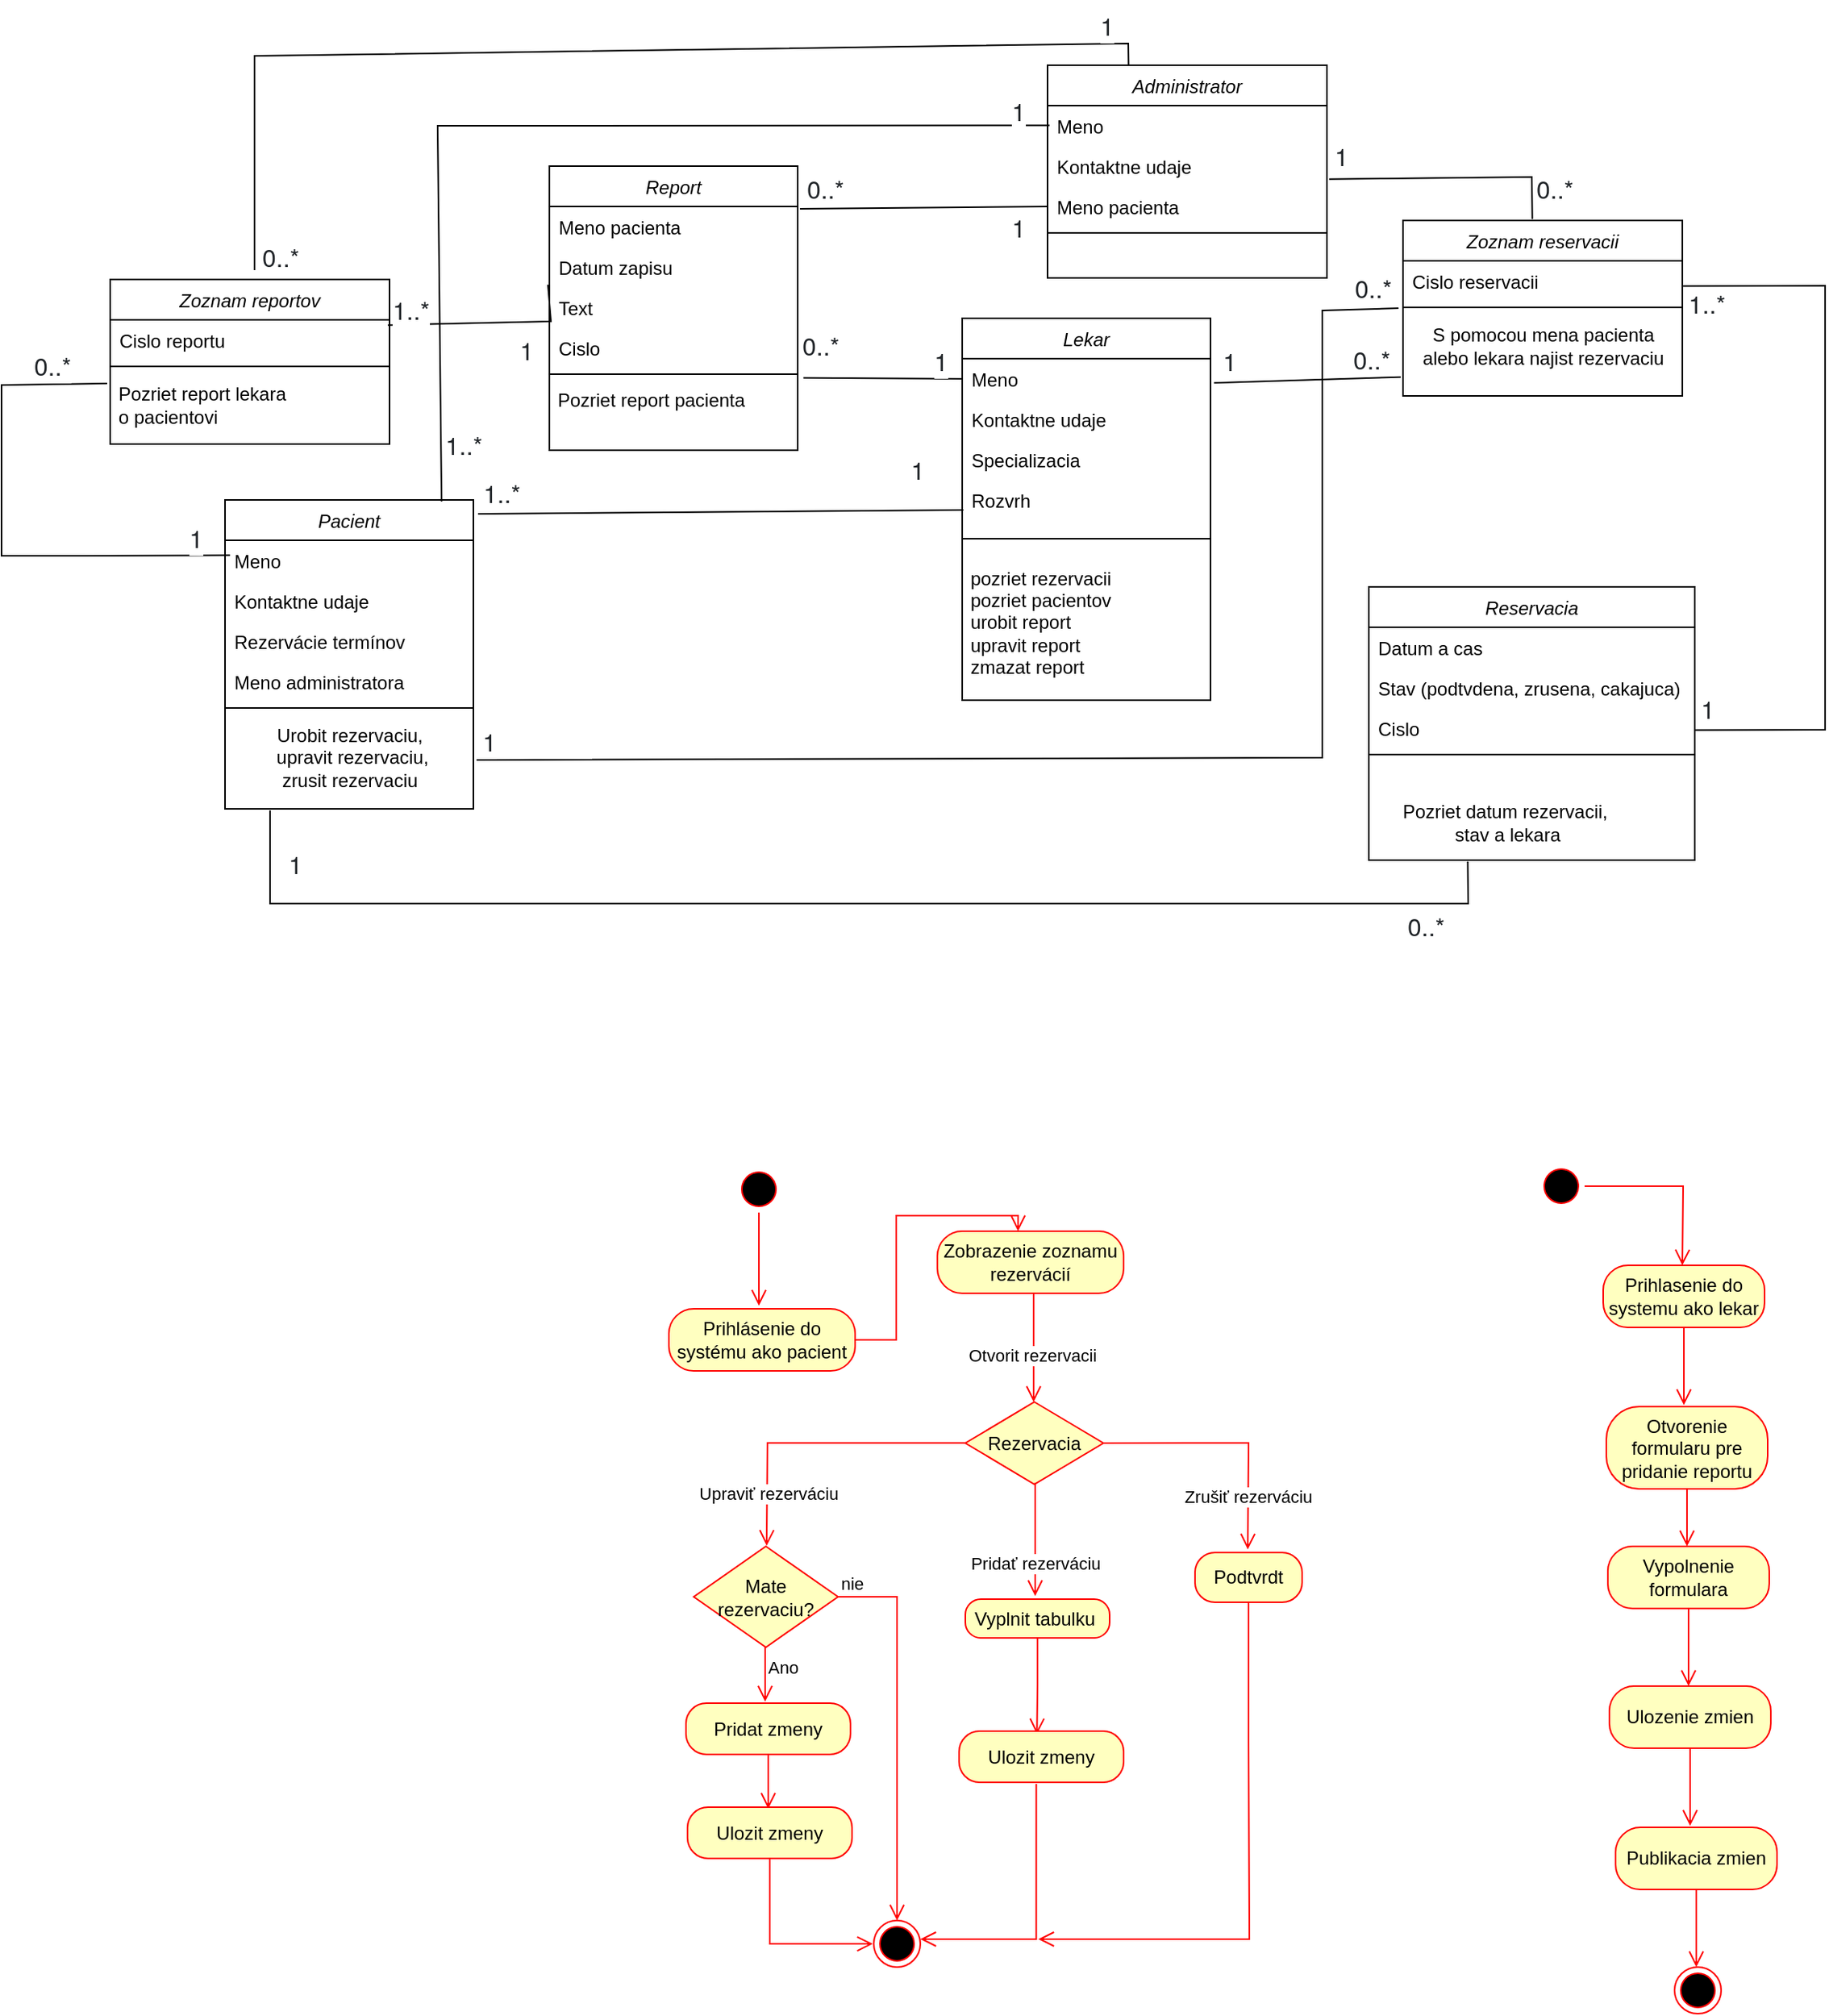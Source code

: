 <mxfile version="26.1.0">
  <diagram id="C5RBs43oDa-KdzZeNtuy" name="Page-1">
    <mxGraphModel dx="1965" dy="1435" grid="0" gridSize="10" guides="0" tooltips="1" connect="0" arrows="0" fold="1" page="0" pageScale="1" pageWidth="827" pageHeight="1169" math="0" shadow="0">
      <root>
        <mxCell id="WIyWlLk6GJQsqaUBKTNV-0" />
        <mxCell id="WIyWlLk6GJQsqaUBKTNV-1" parent="WIyWlLk6GJQsqaUBKTNV-0" />
        <mxCell id="SIPUVN5U4NCSUaF6MyJB-0" value="Pacient" style="swimlane;fontStyle=2;align=center;verticalAlign=top;childLayout=stackLayout;horizontal=1;startSize=26;horizontalStack=0;resizeParent=1;resizeLast=0;collapsible=1;marginBottom=0;rounded=0;shadow=0;strokeWidth=1;" parent="WIyWlLk6GJQsqaUBKTNV-1" vertex="1">
          <mxGeometry x="90" y="-200" width="160" height="199" as="geometry">
            <mxRectangle x="230" y="140" width="160" height="26" as="alternateBounds" />
          </mxGeometry>
        </mxCell>
        <mxCell id="SIPUVN5U4NCSUaF6MyJB-1" value="Meno" style="text;align=left;verticalAlign=top;spacingLeft=4;spacingRight=4;overflow=hidden;rotatable=0;points=[[0,0.5],[1,0.5]];portConstraint=eastwest;" parent="SIPUVN5U4NCSUaF6MyJB-0" vertex="1">
          <mxGeometry y="26" width="160" height="26" as="geometry" />
        </mxCell>
        <mxCell id="SIPUVN5U4NCSUaF6MyJB-2" value="Kontaktne udaje" style="text;align=left;verticalAlign=top;spacingLeft=4;spacingRight=4;overflow=hidden;rotatable=0;points=[[0,0.5],[1,0.5]];portConstraint=eastwest;rounded=0;shadow=0;html=0;" parent="SIPUVN5U4NCSUaF6MyJB-0" vertex="1">
          <mxGeometry y="52" width="160" height="26" as="geometry" />
        </mxCell>
        <mxCell id="SIPUVN5U4NCSUaF6MyJB-3" value="Rezervácie termínov" style="text;align=left;verticalAlign=top;spacingLeft=4;spacingRight=4;overflow=hidden;rotatable=0;points=[[0,0.5],[1,0.5]];portConstraint=eastwest;rounded=0;shadow=0;html=0;" parent="SIPUVN5U4NCSUaF6MyJB-0" vertex="1">
          <mxGeometry y="78" width="160" height="26" as="geometry" />
        </mxCell>
        <mxCell id="ebdDwNSdELi41IyHyQPE-24" value="Meno administratora" style="text;align=left;verticalAlign=top;spacingLeft=4;spacingRight=4;overflow=hidden;rotatable=0;points=[[0,0.5],[1,0.5]];portConstraint=eastwest;rounded=0;shadow=0;html=0;" vertex="1" parent="SIPUVN5U4NCSUaF6MyJB-0">
          <mxGeometry y="104" width="160" height="26" as="geometry" />
        </mxCell>
        <mxCell id="ebdDwNSdELi41IyHyQPE-96" value="" style="line;strokeWidth=1;fillColor=none;align=left;verticalAlign=middle;spacingTop=-1;spacingLeft=3;spacingRight=3;rotatable=0;labelPosition=right;points=[];portConstraint=eastwest;strokeColor=inherit;" vertex="1" parent="SIPUVN5U4NCSUaF6MyJB-0">
          <mxGeometry y="130" width="160" height="8" as="geometry" />
        </mxCell>
        <mxCell id="ebdDwNSdELi41IyHyQPE-103" value="Urobit rezervaciu,&lt;br&gt;&amp;nbsp;upravit rezervaciu, &lt;br&gt;zrusit rezervaciu" style="text;html=1;align=center;verticalAlign=middle;resizable=0;points=[];autosize=1;strokeColor=none;fillColor=none;" vertex="1" parent="SIPUVN5U4NCSUaF6MyJB-0">
          <mxGeometry y="138" width="160" height="55" as="geometry" />
        </mxCell>
        <mxCell id="SIPUVN5U4NCSUaF6MyJB-7" value="Lekar" style="swimlane;fontStyle=2;align=center;verticalAlign=top;childLayout=stackLayout;horizontal=1;startSize=26;horizontalStack=0;resizeParent=1;resizeLast=0;collapsible=1;marginBottom=0;rounded=0;shadow=0;strokeWidth=1;" parent="WIyWlLk6GJQsqaUBKTNV-1" vertex="1">
          <mxGeometry x="565" y="-317" width="160" height="246" as="geometry">
            <mxRectangle x="580" y="-100" width="160" height="26" as="alternateBounds" />
          </mxGeometry>
        </mxCell>
        <mxCell id="SIPUVN5U4NCSUaF6MyJB-8" value="Meno" style="text;align=left;verticalAlign=top;spacingLeft=4;spacingRight=4;overflow=hidden;rotatable=0;points=[[0,0.5],[1,0.5]];portConstraint=eastwest;" parent="SIPUVN5U4NCSUaF6MyJB-7" vertex="1">
          <mxGeometry y="26" width="160" height="26" as="geometry" />
        </mxCell>
        <mxCell id="SIPUVN5U4NCSUaF6MyJB-9" value="Kontaktne udaje" style="text;align=left;verticalAlign=top;spacingLeft=4;spacingRight=4;overflow=hidden;rotatable=0;points=[[0,0.5],[1,0.5]];portConstraint=eastwest;rounded=0;shadow=0;html=0;" parent="SIPUVN5U4NCSUaF6MyJB-7" vertex="1">
          <mxGeometry y="52" width="160" height="26" as="geometry" />
        </mxCell>
        <mxCell id="SIPUVN5U4NCSUaF6MyJB-10" value="Specializacia" style="text;align=left;verticalAlign=top;spacingLeft=4;spacingRight=4;overflow=hidden;rotatable=0;points=[[0,0.5],[1,0.5]];portConstraint=eastwest;rounded=0;shadow=0;html=0;" parent="SIPUVN5U4NCSUaF6MyJB-7" vertex="1">
          <mxGeometry y="78" width="160" height="26" as="geometry" />
        </mxCell>
        <mxCell id="SIPUVN5U4NCSUaF6MyJB-11" value="Rozvrh&#xa;" style="text;align=left;verticalAlign=top;spacingLeft=4;spacingRight=4;overflow=hidden;rotatable=0;points=[[0,0.5],[1,0.5]];portConstraint=eastwest;rounded=0;shadow=0;html=0;" parent="SIPUVN5U4NCSUaF6MyJB-7" vertex="1">
          <mxGeometry y="104" width="160" height="26" as="geometry" />
        </mxCell>
        <mxCell id="ebdDwNSdELi41IyHyQPE-99" value="" style="line;strokeWidth=1;fillColor=none;align=left;verticalAlign=middle;spacingTop=-1;spacingLeft=3;spacingRight=3;rotatable=0;labelPosition=right;points=[];portConstraint=eastwest;strokeColor=inherit;" vertex="1" parent="SIPUVN5U4NCSUaF6MyJB-7">
          <mxGeometry y="130" width="160" height="24" as="geometry" />
        </mxCell>
        <mxCell id="ebdDwNSdELi41IyHyQPE-104" value="&amp;nbsp;pozriet rezervacii&amp;nbsp;&lt;div&gt;&amp;nbsp;pozriet pacientov&lt;br&gt;&amp;nbsp;urobit report&lt;br&gt;&amp;nbsp;upravit report&lt;br&gt;&amp;nbsp;zmazat report&lt;/div&gt;" style="text;html=1;align=left;verticalAlign=middle;resizable=0;points=[];autosize=1;strokeColor=none;fillColor=none;" vertex="1" parent="SIPUVN5U4NCSUaF6MyJB-7">
          <mxGeometry y="154" width="160" height="84" as="geometry" />
        </mxCell>
        <mxCell id="SIPUVN5U4NCSUaF6MyJB-14" value="Administrator" style="swimlane;fontStyle=2;align=center;verticalAlign=top;childLayout=stackLayout;horizontal=1;startSize=26;horizontalStack=0;resizeParent=1;resizeLast=0;collapsible=1;marginBottom=0;rounded=0;shadow=0;strokeWidth=1;" parent="WIyWlLk6GJQsqaUBKTNV-1" vertex="1">
          <mxGeometry x="620" y="-480" width="180" height="137" as="geometry">
            <mxRectangle x="230" y="140" width="160" height="26" as="alternateBounds" />
          </mxGeometry>
        </mxCell>
        <mxCell id="SIPUVN5U4NCSUaF6MyJB-15" value="Meno" style="text;align=left;verticalAlign=top;spacingLeft=4;spacingRight=4;overflow=hidden;rotatable=0;points=[[0,0.5],[1,0.5]];portConstraint=eastwest;" parent="SIPUVN5U4NCSUaF6MyJB-14" vertex="1">
          <mxGeometry y="26" width="180" height="26" as="geometry" />
        </mxCell>
        <mxCell id="SIPUVN5U4NCSUaF6MyJB-16" value="Kontaktne udaje" style="text;align=left;verticalAlign=top;spacingLeft=4;spacingRight=4;overflow=hidden;rotatable=0;points=[[0,0.5],[1,0.5]];portConstraint=eastwest;rounded=0;shadow=0;html=0;" parent="SIPUVN5U4NCSUaF6MyJB-14" vertex="1">
          <mxGeometry y="52" width="180" height="26" as="geometry" />
        </mxCell>
        <mxCell id="SIPUVN5U4NCSUaF6MyJB-17" value="Meno pacienta" style="text;align=left;verticalAlign=top;spacingLeft=4;spacingRight=4;overflow=hidden;rotatable=0;points=[[0,0.5],[1,0.5]];portConstraint=eastwest;rounded=0;shadow=0;html=0;" parent="SIPUVN5U4NCSUaF6MyJB-14" vertex="1">
          <mxGeometry y="78" width="180" height="26" as="geometry" />
        </mxCell>
        <mxCell id="ebdDwNSdELi41IyHyQPE-100" value="" style="line;strokeWidth=1;fillColor=none;align=left;verticalAlign=middle;spacingTop=-1;spacingLeft=3;spacingRight=3;rotatable=0;labelPosition=right;points=[];portConstraint=eastwest;strokeColor=inherit;" vertex="1" parent="SIPUVN5U4NCSUaF6MyJB-14">
          <mxGeometry y="104" width="180" height="8" as="geometry" />
        </mxCell>
        <mxCell id="SIPUVN5U4NCSUaF6MyJB-19" value="Reservacia" style="swimlane;fontStyle=2;align=center;verticalAlign=top;childLayout=stackLayout;horizontal=1;startSize=26;horizontalStack=0;resizeParent=1;resizeLast=0;collapsible=1;marginBottom=0;rounded=0;shadow=0;strokeWidth=1;" parent="WIyWlLk6GJQsqaUBKTNV-1" vertex="1">
          <mxGeometry x="827" y="-144" width="210" height="176" as="geometry">
            <mxRectangle x="230" y="140" width="160" height="26" as="alternateBounds" />
          </mxGeometry>
        </mxCell>
        <mxCell id="SIPUVN5U4NCSUaF6MyJB-22" value="Datum a cas" style="text;align=left;verticalAlign=top;spacingLeft=4;spacingRight=4;overflow=hidden;rotatable=0;points=[[0,0.5],[1,0.5]];portConstraint=eastwest;rounded=0;shadow=0;html=0;" parent="SIPUVN5U4NCSUaF6MyJB-19" vertex="1">
          <mxGeometry y="26" width="210" height="26" as="geometry" />
        </mxCell>
        <mxCell id="SIPUVN5U4NCSUaF6MyJB-23" value="Stav (podtvdena, zrusena, cakajuca)" style="text;align=left;verticalAlign=top;spacingLeft=4;spacingRight=4;overflow=hidden;rotatable=0;points=[[0,0.5],[1,0.5]];portConstraint=eastwest;rounded=0;shadow=0;html=0;" parent="SIPUVN5U4NCSUaF6MyJB-19" vertex="1">
          <mxGeometry y="52" width="210" height="26" as="geometry" />
        </mxCell>
        <mxCell id="ebdDwNSdELi41IyHyQPE-10" value="Cislo" style="text;align=left;verticalAlign=top;spacingLeft=4;spacingRight=4;overflow=hidden;rotatable=0;points=[[0,0.5],[1,0.5]];portConstraint=eastwest;rounded=0;shadow=0;html=0;" vertex="1" parent="SIPUVN5U4NCSUaF6MyJB-19">
          <mxGeometry y="78" width="210" height="26" as="geometry" />
        </mxCell>
        <mxCell id="ebdDwNSdELi41IyHyQPE-102" value="" style="line;strokeWidth=1;fillColor=none;align=left;verticalAlign=middle;spacingTop=-1;spacingLeft=3;spacingRight=3;rotatable=0;labelPosition=right;points=[];portConstraint=eastwest;strokeColor=inherit;" vertex="1" parent="SIPUVN5U4NCSUaF6MyJB-19">
          <mxGeometry y="104" width="210" height="8" as="geometry" />
        </mxCell>
        <mxCell id="SIPUVN5U4NCSUaF6MyJB-28" value="Report" style="swimlane;fontStyle=2;align=center;verticalAlign=top;childLayout=stackLayout;horizontal=1;startSize=26;horizontalStack=0;resizeParent=1;resizeLast=0;collapsible=1;marginBottom=0;rounded=0;shadow=0;strokeWidth=1;" parent="WIyWlLk6GJQsqaUBKTNV-1" vertex="1">
          <mxGeometry x="299" y="-415" width="160" height="183" as="geometry">
            <mxRectangle x="230" y="140" width="160" height="26" as="alternateBounds" />
          </mxGeometry>
        </mxCell>
        <mxCell id="SIPUVN5U4NCSUaF6MyJB-29" value="Meno pacienta" style="text;align=left;verticalAlign=top;spacingLeft=4;spacingRight=4;overflow=hidden;rotatable=0;points=[[0,0.5],[1,0.5]];portConstraint=eastwest;" parent="SIPUVN5U4NCSUaF6MyJB-28" vertex="1">
          <mxGeometry y="26" width="160" height="26" as="geometry" />
        </mxCell>
        <mxCell id="SIPUVN5U4NCSUaF6MyJB-30" value="Datum zapisu" style="text;align=left;verticalAlign=top;spacingLeft=4;spacingRight=4;overflow=hidden;rotatable=0;points=[[0,0.5],[1,0.5]];portConstraint=eastwest;rounded=0;shadow=0;html=0;" parent="SIPUVN5U4NCSUaF6MyJB-28" vertex="1">
          <mxGeometry y="52" width="160" height="26" as="geometry" />
        </mxCell>
        <mxCell id="SIPUVN5U4NCSUaF6MyJB-32" value="Text" style="text;align=left;verticalAlign=top;spacingLeft=4;spacingRight=4;overflow=hidden;rotatable=0;points=[[0,0.5],[1,0.5]];portConstraint=eastwest;rounded=0;shadow=0;html=0;" parent="SIPUVN5U4NCSUaF6MyJB-28" vertex="1">
          <mxGeometry y="78" width="160" height="26" as="geometry" />
        </mxCell>
        <mxCell id="ebdDwNSdELi41IyHyQPE-15" value="Cislo" style="text;align=left;verticalAlign=top;spacingLeft=4;spacingRight=4;overflow=hidden;rotatable=0;points=[[0,0.5],[1,0.5]];portConstraint=eastwest;rounded=0;shadow=0;html=0;" vertex="1" parent="SIPUVN5U4NCSUaF6MyJB-28">
          <mxGeometry y="104" width="160" height="26" as="geometry" />
        </mxCell>
        <mxCell id="ebdDwNSdELi41IyHyQPE-98" value="" style="line;strokeWidth=1;fillColor=none;align=left;verticalAlign=middle;spacingTop=-1;spacingLeft=3;spacingRight=3;rotatable=0;labelPosition=right;points=[];portConstraint=eastwest;strokeColor=inherit;" vertex="1" parent="SIPUVN5U4NCSUaF6MyJB-28">
          <mxGeometry y="130" width="160" height="8" as="geometry" />
        </mxCell>
        <mxCell id="ebdDwNSdELi41IyHyQPE-121" value="&amp;nbsp;Pozriet report pacienta" style="text;html=1;align=left;verticalAlign=middle;resizable=0;points=[];autosize=1;strokeColor=none;fillColor=none;" vertex="1" parent="SIPUVN5U4NCSUaF6MyJB-28">
          <mxGeometry y="138" width="160" height="26" as="geometry" />
        </mxCell>
        <mxCell id="SIPUVN5U4NCSUaF6MyJB-38" value="" style="endArrow=none;html=1;rounded=0;exitX=0;exitY=0.5;exitDx=0;exitDy=0;entryX=0.067;entryY=0.933;entryDx=0;entryDy=0;entryPerimeter=0;" parent="WIyWlLk6GJQsqaUBKTNV-1" source="SIPUVN5U4NCSUaF6MyJB-8" target="SIPUVN5U4NCSUaF6MyJB-54" edge="1">
          <mxGeometry width="50" height="50" relative="1" as="geometry">
            <mxPoint x="690" y="-80" as="sourcePoint" />
            <mxPoint x="457" y="-274" as="targetPoint" />
          </mxGeometry>
        </mxCell>
        <mxCell id="SIPUVN5U4NCSUaF6MyJB-40" value="" style="endArrow=none;html=1;rounded=0;entryX=1.008;entryY=0.823;entryDx=0;entryDy=0;exitX=0.463;exitY=-0.008;exitDx=0;exitDy=0;exitPerimeter=0;entryPerimeter=0;" parent="WIyWlLk6GJQsqaUBKTNV-1" source="ebdDwNSdELi41IyHyQPE-6" target="SIPUVN5U4NCSUaF6MyJB-16" edge="1">
          <mxGeometry width="50" height="50" relative="1" as="geometry">
            <mxPoint x="927" y="-381" as="sourcePoint" />
            <mxPoint x="740" y="-130" as="targetPoint" />
            <Array as="points">
              <mxPoint x="932" y="-408" />
              <mxPoint x="837" y="-407" />
            </Array>
          </mxGeometry>
        </mxCell>
        <mxCell id="SIPUVN5U4NCSUaF6MyJB-45" value="" style="endArrow=none;html=1;rounded=0;exitX=0.894;exitY=1.064;exitDx=0;exitDy=0;entryX=1.019;entryY=0.045;entryDx=0;entryDy=0;exitPerimeter=0;entryPerimeter=0;" parent="WIyWlLk6GJQsqaUBKTNV-1" source="SIPUVN5U4NCSUaF6MyJB-57" target="SIPUVN5U4NCSUaF6MyJB-0" edge="1">
          <mxGeometry width="50" height="50" relative="1" as="geometry">
            <mxPoint x="570" y="-172" as="sourcePoint" />
            <mxPoint x="670" y="-40" as="targetPoint" />
          </mxGeometry>
        </mxCell>
        <mxCell id="SIPUVN5U4NCSUaF6MyJB-48" value="" style="endArrow=none;html=1;rounded=0;entryX=0.338;entryY=1.119;entryDx=0;entryDy=0;entryPerimeter=0;" parent="WIyWlLk6GJQsqaUBKTNV-1" target="ebdDwNSdELi41IyHyQPE-105" edge="1">
          <mxGeometry width="50" height="50" relative="1" as="geometry">
            <mxPoint x="119" as="sourcePoint" />
            <mxPoint x="892" y="60" as="targetPoint" />
            <Array as="points">
              <mxPoint x="119" y="60" />
              <mxPoint x="494" y="60" />
              <mxPoint x="732" y="60" />
              <mxPoint x="891" y="60" />
            </Array>
          </mxGeometry>
        </mxCell>
        <mxCell id="SIPUVN5U4NCSUaF6MyJB-50" value="" style="endArrow=none;html=1;rounded=0;entryX=0;entryY=0.5;entryDx=0;entryDy=0;exitX=1.009;exitY=0.056;exitDx=0;exitDy=0;exitPerimeter=0;" parent="WIyWlLk6GJQsqaUBKTNV-1" source="SIPUVN5U4NCSUaF6MyJB-29" target="SIPUVN5U4NCSUaF6MyJB-17" edge="1">
          <mxGeometry width="50" height="50" relative="1" as="geometry">
            <mxPoint x="730" y="-260" as="sourcePoint" />
            <mxPoint x="780" y="-310" as="targetPoint" />
          </mxGeometry>
        </mxCell>
        <mxCell id="SIPUVN5U4NCSUaF6MyJB-52" value="&lt;span style=&quot;color: rgb(33, 37, 41); font-family: &amp;quot;Fira Sans&amp;quot;, &amp;quot;Helvetica Neue&amp;quot;, Helvetica, Arial, sans-serif; font-size: 16px; font-style: normal; font-variant-ligatures: normal; font-variant-caps: normal; font-weight: 400; letter-spacing: normal; orphans: 2; text-align: -webkit-left; text-indent: 0px; text-transform: none; widows: 2; word-spacing: 0px; -webkit-text-stroke-width: 0px; white-space: normal; background-color: rgb(255, 255, 255); text-decoration-thickness: initial; text-decoration-style: initial; text-decoration-color: initial; display: inline !important; float: none;&quot;&gt;1&lt;/span&gt;" style="text;whiteSpace=wrap;html=1;" parent="WIyWlLk6GJQsqaUBKTNV-1" vertex="1">
          <mxGeometry x="545" y="-306" width="40" height="40" as="geometry" />
        </mxCell>
        <mxCell id="SIPUVN5U4NCSUaF6MyJB-54" value="&lt;span style=&quot;color: rgb(33, 37, 41); font-family: &amp;quot;Fira Sans&amp;quot;, &amp;quot;Helvetica Neue&amp;quot;, Helvetica, Arial, sans-serif; font-size: 16px; font-style: normal; font-variant-ligatures: normal; font-variant-caps: normal; font-weight: 400; letter-spacing: normal; orphans: 2; text-align: -webkit-left; text-indent: 0px; text-transform: none; widows: 2; word-spacing: 0px; -webkit-text-stroke-width: 0px; white-space: normal; background-color: rgb(255, 255, 255); text-decoration-thickness: initial; text-decoration-style: initial; text-decoration-color: initial; float: none; display: inline !important;&quot;&gt;0..*&lt;/span&gt;" style="text;whiteSpace=wrap;html=1;" parent="WIyWlLk6GJQsqaUBKTNV-1" vertex="1">
          <mxGeometry x="460" y="-316" width="40" height="40" as="geometry" />
        </mxCell>
        <mxCell id="SIPUVN5U4NCSUaF6MyJB-55" value="&lt;span style=&quot;color: rgb(33, 37, 41); font-family: &amp;quot;Fira Sans&amp;quot;, &amp;quot;Helvetica Neue&amp;quot;, Helvetica, Arial, sans-serif; font-size: 16px; font-style: normal; font-variant-ligatures: normal; font-variant-caps: normal; font-weight: 400; letter-spacing: normal; orphans: 2; text-align: -webkit-left; text-indent: 0px; text-transform: none; widows: 2; word-spacing: 0px; -webkit-text-stroke-width: 0px; white-space: normal; background-color: rgb(255, 255, 255); text-decoration-thickness: initial; text-decoration-style: initial; text-decoration-color: initial; float: none; display: inline !important;&quot;&gt;1&lt;/span&gt;" style="text;whiteSpace=wrap;html=1;" parent="WIyWlLk6GJQsqaUBKTNV-1" vertex="1">
          <mxGeometry x="803" y="-438" width="14" height="28" as="geometry" />
        </mxCell>
        <mxCell id="SIPUVN5U4NCSUaF6MyJB-57" value="&lt;span style=&quot;color: rgb(33, 37, 41); font-family: &amp;quot;Fira Sans&amp;quot;, &amp;quot;Helvetica Neue&amp;quot;, Helvetica, Arial, sans-serif; font-size: 16px; font-style: normal; font-variant-ligatures: normal; font-variant-caps: normal; font-weight: 400; letter-spacing: normal; orphans: 2; text-align: -webkit-left; text-indent: 0px; text-transform: none; widows: 2; word-spacing: 0px; -webkit-text-stroke-width: 0px; white-space: normal; background-color: rgb(255, 255, 255); text-decoration-thickness: initial; text-decoration-style: initial; text-decoration-color: initial; display: inline !important; float: none;&quot;&gt;1&lt;/span&gt;" style="text;whiteSpace=wrap;html=1;" parent="WIyWlLk6GJQsqaUBKTNV-1" vertex="1">
          <mxGeometry x="530" y="-236" width="40" height="40" as="geometry" />
        </mxCell>
        <mxCell id="SIPUVN5U4NCSUaF6MyJB-58" value="&lt;span style=&quot;color: rgb(33, 37, 41); font-family: &amp;quot;Fira Sans&amp;quot;, &amp;quot;Helvetica Neue&amp;quot;, Helvetica, Arial, sans-serif; font-size: 16px; text-align: -webkit-left; text-wrap: wrap;&quot;&gt;1..*&lt;/span&gt;" style="text;html=1;align=center;verticalAlign=middle;resizable=0;points=[];autosize=1;strokeColor=none;fillColor=none;" parent="WIyWlLk6GJQsqaUBKTNV-1" vertex="1">
          <mxGeometry x="247" y="-221" width="42" height="31" as="geometry" />
        </mxCell>
        <mxCell id="SIPUVN5U4NCSUaF6MyJB-59" value="&lt;span style=&quot;color: rgb(33, 37, 41); font-family: &amp;quot;Fira Sans&amp;quot;, &amp;quot;Helvetica Neue&amp;quot;, Helvetica, Arial, sans-serif; font-size: 16px; font-style: normal; font-variant-ligatures: normal; font-variant-caps: normal; font-weight: 400; letter-spacing: normal; orphans: 2; text-align: -webkit-left; text-indent: 0px; text-transform: none; widows: 2; word-spacing: 0px; -webkit-text-stroke-width: 0px; white-space: normal; background-color: rgb(255, 255, 255); text-decoration-thickness: initial; text-decoration-style: initial; text-decoration-color: initial; float: none; display: inline !important;&quot;&gt;1&lt;/span&gt;" style="text;whiteSpace=wrap;html=1;" parent="WIyWlLk6GJQsqaUBKTNV-1" vertex="1">
          <mxGeometry x="595" y="-392" width="60" height="40" as="geometry" />
        </mxCell>
        <mxCell id="SIPUVN5U4NCSUaF6MyJB-61" value="&lt;span style=&quot;color: rgb(33, 37, 41); font-family: &amp;quot;Fira Sans&amp;quot;, &amp;quot;Helvetica Neue&amp;quot;, Helvetica, Arial, sans-serif; font-size: 16px; font-style: normal; font-variant-ligatures: normal; font-variant-caps: normal; font-weight: 400; letter-spacing: normal; orphans: 2; text-align: -webkit-left; text-indent: 0px; text-transform: none; widows: 2; word-spacing: 0px; -webkit-text-stroke-width: 0px; white-space: normal; background-color: rgb(255, 255, 255); text-decoration-thickness: initial; text-decoration-style: initial; text-decoration-color: initial; float: none; display: inline !important;&quot;&gt;0..*&lt;/span&gt;" style="text;whiteSpace=wrap;html=1;" parent="WIyWlLk6GJQsqaUBKTNV-1" vertex="1">
          <mxGeometry x="463" y="-417" width="40" height="40" as="geometry" />
        </mxCell>
        <mxCell id="SIPUVN5U4NCSUaF6MyJB-63" value="&lt;span style=&quot;color: rgb(33, 37, 41); font-family: &amp;quot;Fira Sans&amp;quot;, &amp;quot;Helvetica Neue&amp;quot;, Helvetica, Arial, sans-serif; font-size: 16px; font-style: normal; font-variant-ligatures: normal; font-variant-caps: normal; font-weight: 400; letter-spacing: normal; orphans: 2; text-align: -webkit-left; text-indent: 0px; text-transform: none; widows: 2; word-spacing: 0px; -webkit-text-stroke-width: 0px; white-space: normal; background-color: rgb(255, 255, 255); text-decoration-thickness: initial; text-decoration-style: initial; text-decoration-color: initial; display: inline !important; float: none;&quot;&gt;1&lt;/span&gt;" style="text;whiteSpace=wrap;html=1;" parent="WIyWlLk6GJQsqaUBKTNV-1" vertex="1">
          <mxGeometry x="1039" y="-82" width="40" height="40" as="geometry" />
        </mxCell>
        <mxCell id="SIPUVN5U4NCSUaF6MyJB-64" value="&lt;span style=&quot;color: rgb(33, 37, 41); font-family: &amp;quot;Fira Sans&amp;quot;, &amp;quot;Helvetica Neue&amp;quot;, Helvetica, Arial, sans-serif; font-size: 16px; font-style: normal; font-variant-ligatures: normal; font-variant-caps: normal; font-weight: 400; letter-spacing: normal; orphans: 2; text-align: -webkit-left; text-indent: 0px; text-transform: none; widows: 2; word-spacing: 0px; -webkit-text-stroke-width: 0px; white-space: normal; background-color: rgb(255, 255, 255); text-decoration-thickness: initial; text-decoration-style: initial; text-decoration-color: initial; float: none; display: inline !important;&quot;&gt;1..*&lt;/span&gt;" style="text;whiteSpace=wrap;html=1;" parent="WIyWlLk6GJQsqaUBKTNV-1" vertex="1">
          <mxGeometry x="1031" y="-343" width="40" height="40" as="geometry" />
        </mxCell>
        <mxCell id="SIPUVN5U4NCSUaF6MyJB-65" value="&lt;span style=&quot;color: rgb(33, 37, 41); font-family: &amp;quot;Fira Sans&amp;quot;, &amp;quot;Helvetica Neue&amp;quot;, Helvetica, Arial, sans-serif; font-size: 16px; font-style: normal; font-variant-ligatures: normal; font-variant-caps: normal; font-weight: 400; letter-spacing: normal; orphans: 2; text-align: -webkit-left; text-indent: 0px; text-transform: none; widows: 2; word-spacing: 0px; -webkit-text-stroke-width: 0px; white-space: normal; background-color: rgb(255, 255, 255); text-decoration-thickness: initial; text-decoration-style: initial; text-decoration-color: initial; float: none; display: inline !important;&quot;&gt;1&lt;/span&gt;" style="text;whiteSpace=wrap;html=1;" parent="WIyWlLk6GJQsqaUBKTNV-1" vertex="1">
          <mxGeometry x="129" y="18" width="40" height="40" as="geometry" />
        </mxCell>
        <mxCell id="SIPUVN5U4NCSUaF6MyJB-69" value="&lt;span style=&quot;color: rgb(33, 37, 41); font-family: &amp;quot;Fira Sans&amp;quot;, &amp;quot;Helvetica Neue&amp;quot;, Helvetica, Arial, sans-serif; font-size: 16px; font-style: normal; font-variant-ligatures: normal; font-variant-caps: normal; font-weight: 400; letter-spacing: normal; orphans: 2; text-align: -webkit-left; text-indent: 0px; text-transform: none; widows: 2; word-spacing: 0px; -webkit-text-stroke-width: 0px; white-space: normal; background-color: rgb(255, 255, 255); text-decoration-thickness: initial; text-decoration-style: initial; text-decoration-color: initial; float: none; display: inline !important;&quot;&gt;0..*&lt;/span&gt;" style="text;whiteSpace=wrap;html=1;" parent="WIyWlLk6GJQsqaUBKTNV-1" vertex="1">
          <mxGeometry x="850" y="58" width="40" height="40" as="geometry" />
        </mxCell>
        <mxCell id="ebdDwNSdELi41IyHyQPE-0" value="" style="ellipse;html=1;shape=startState;fillColor=#000000;strokeColor=#ff0000;" vertex="1" parent="WIyWlLk6GJQsqaUBKTNV-1">
          <mxGeometry x="419" y="229" width="30" height="30" as="geometry" />
        </mxCell>
        <mxCell id="ebdDwNSdELi41IyHyQPE-1" value="" style="edgeStyle=orthogonalEdgeStyle;html=1;verticalAlign=bottom;endArrow=open;endSize=8;strokeColor=#ff0000;rounded=0;" edge="1" source="ebdDwNSdELi41IyHyQPE-0" parent="WIyWlLk6GJQsqaUBKTNV-1">
          <mxGeometry relative="1" as="geometry">
            <mxPoint x="434" y="319" as="targetPoint" />
          </mxGeometry>
        </mxCell>
        <mxCell id="ebdDwNSdELi41IyHyQPE-2" value="Prihlásenie do systému ako pacient" style="rounded=1;whiteSpace=wrap;html=1;arcSize=40;fontColor=#000000;fillColor=#ffffc0;strokeColor=#ff0000;" vertex="1" parent="WIyWlLk6GJQsqaUBKTNV-1">
          <mxGeometry x="376" y="321" width="120" height="40" as="geometry" />
        </mxCell>
        <mxCell id="ebdDwNSdELi41IyHyQPE-3" value="" style="edgeStyle=orthogonalEdgeStyle;html=1;verticalAlign=bottom;endArrow=open;endSize=8;strokeColor=#ff0000;rounded=0;entryX=0.433;entryY=0;entryDx=0;entryDy=0;entryPerimeter=0;" edge="1" source="ebdDwNSdELi41IyHyQPE-2" parent="WIyWlLk6GJQsqaUBKTNV-1" target="ebdDwNSdELi41IyHyQPE-62">
          <mxGeometry relative="1" as="geometry">
            <mxPoint x="343" y="225" as="targetPoint" />
          </mxGeometry>
        </mxCell>
        <mxCell id="ebdDwNSdELi41IyHyQPE-6" value="Zoznam reservacii" style="swimlane;fontStyle=2;align=center;verticalAlign=top;childLayout=stackLayout;horizontal=1;startSize=26;horizontalStack=0;resizeParent=1;resizeLast=0;collapsible=1;marginBottom=0;rounded=0;shadow=0;strokeWidth=1;" vertex="1" parent="WIyWlLk6GJQsqaUBKTNV-1">
          <mxGeometry x="849" y="-380" width="180" height="113" as="geometry">
            <mxRectangle x="230" y="140" width="160" height="26" as="alternateBounds" />
          </mxGeometry>
        </mxCell>
        <mxCell id="ebdDwNSdELi41IyHyQPE-8" value="Cislo reservacii" style="text;align=left;verticalAlign=top;spacingLeft=4;spacingRight=4;overflow=hidden;rotatable=0;points=[[0,0.5],[1,0.5]];portConstraint=eastwest;rounded=0;shadow=0;html=0;" vertex="1" parent="ebdDwNSdELi41IyHyQPE-6">
          <mxGeometry y="26" width="180" height="26" as="geometry" />
        </mxCell>
        <mxCell id="ebdDwNSdELi41IyHyQPE-101" value="" style="line;strokeWidth=1;fillColor=none;align=left;verticalAlign=middle;spacingTop=-1;spacingLeft=3;spacingRight=3;rotatable=0;labelPosition=right;points=[];portConstraint=eastwest;strokeColor=inherit;" vertex="1" parent="ebdDwNSdELi41IyHyQPE-6">
          <mxGeometry y="52" width="180" height="8" as="geometry" />
        </mxCell>
        <mxCell id="ebdDwNSdELi41IyHyQPE-106" value="S pomocou mena pacienta &lt;br&gt;alebo lekara najist rezervaciu" style="text;html=1;align=center;verticalAlign=middle;resizable=0;points=[];autosize=1;strokeColor=none;fillColor=none;" vertex="1" parent="ebdDwNSdELi41IyHyQPE-6">
          <mxGeometry y="60" width="180" height="41" as="geometry" />
        </mxCell>
        <mxCell id="ebdDwNSdELi41IyHyQPE-11" value="" style="endArrow=none;html=1;rounded=0;entryX=1.003;entryY=0.623;entryDx=0;entryDy=0;exitX=1.002;exitY=0.546;exitDx=0;exitDy=0;exitPerimeter=0;entryPerimeter=0;" edge="1" parent="WIyWlLk6GJQsqaUBKTNV-1" source="ebdDwNSdELi41IyHyQPE-10" target="ebdDwNSdELi41IyHyQPE-8">
          <mxGeometry width="50" height="50" relative="1" as="geometry">
            <mxPoint x="950" y="-418" as="sourcePoint" />
            <mxPoint x="810" y="-379" as="targetPoint" />
            <Array as="points">
              <mxPoint x="1121" y="-52" />
              <mxPoint x="1121" y="-338" />
            </Array>
          </mxGeometry>
        </mxCell>
        <mxCell id="ebdDwNSdELi41IyHyQPE-12" value="Zoznam reportov" style="swimlane;fontStyle=2;align=center;verticalAlign=top;childLayout=stackLayout;horizontal=1;startSize=26;horizontalStack=0;resizeParent=1;resizeLast=0;collapsible=1;marginBottom=0;rounded=0;shadow=0;strokeWidth=1;" vertex="1" parent="WIyWlLk6GJQsqaUBKTNV-1">
          <mxGeometry x="16" y="-342" width="180" height="106" as="geometry">
            <mxRectangle x="230" y="140" width="160" height="26" as="alternateBounds" />
          </mxGeometry>
        </mxCell>
        <mxCell id="ebdDwNSdELi41IyHyQPE-14" value="Cislo reportu" style="text;align=left;verticalAlign=top;spacingLeft=4;spacingRight=4;overflow=hidden;rotatable=0;points=[[0,0.5],[1,0.5]];portConstraint=eastwest;rounded=0;shadow=0;html=0;" vertex="1" parent="ebdDwNSdELi41IyHyQPE-12">
          <mxGeometry y="26" width="180" height="26" as="geometry" />
        </mxCell>
        <mxCell id="ebdDwNSdELi41IyHyQPE-95" value="" style="line;strokeWidth=1;fillColor=none;align=left;verticalAlign=middle;spacingTop=-1;spacingLeft=3;spacingRight=3;rotatable=0;labelPosition=right;points=[];portConstraint=eastwest;strokeColor=inherit;" vertex="1" parent="ebdDwNSdELi41IyHyQPE-12">
          <mxGeometry y="52" width="180" height="8" as="geometry" />
        </mxCell>
        <mxCell id="ebdDwNSdELi41IyHyQPE-116" value="&amp;nbsp;Pozriet report lekara&lt;div&gt;&amp;nbsp;o pacientovi&lt;/div&gt;" style="text;html=1;align=left;verticalAlign=middle;resizable=0;points=[];autosize=1;strokeColor=none;fillColor=none;" vertex="1" parent="ebdDwNSdELi41IyHyQPE-12">
          <mxGeometry y="60" width="180" height="41" as="geometry" />
        </mxCell>
        <mxCell id="ebdDwNSdELi41IyHyQPE-16" value="" style="endArrow=none;html=1;rounded=0;entryX=0.994;entryY=0.131;entryDx=0;entryDy=0;exitX=-0.006;exitY=-0.062;exitDx=0;exitDy=0;entryPerimeter=0;exitPerimeter=0;" edge="1" parent="WIyWlLk6GJQsqaUBKTNV-1" source="SIPUVN5U4NCSUaF6MyJB-32" target="ebdDwNSdELi41IyHyQPE-14">
          <mxGeometry width="50" height="50" relative="1" as="geometry">
            <mxPoint x="317" y="-319" as="sourcePoint" />
            <mxPoint x="260" y="-73" as="targetPoint" />
            <Array as="points">
              <mxPoint x="300" y="-315" />
            </Array>
          </mxGeometry>
        </mxCell>
        <mxCell id="ebdDwNSdELi41IyHyQPE-17" value="" style="endArrow=none;html=1;rounded=0;entryX=0.29;entryY=0.001;entryDx=0;entryDy=0;entryPerimeter=0;" edge="1" parent="WIyWlLk6GJQsqaUBKTNV-1" target="SIPUVN5U4NCSUaF6MyJB-14">
          <mxGeometry width="50" height="50" relative="1" as="geometry">
            <mxPoint x="109" y="-348" as="sourcePoint" />
            <mxPoint x="677" y="-493" as="targetPoint" />
            <Array as="points">
              <mxPoint x="109" y="-486" />
              <mxPoint x="672" y="-494" />
            </Array>
          </mxGeometry>
        </mxCell>
        <mxCell id="ebdDwNSdELi41IyHyQPE-18" value="&lt;span style=&quot;color: rgb(33, 37, 41); font-family: &amp;quot;Fira Sans&amp;quot;, &amp;quot;Helvetica Neue&amp;quot;, Helvetica, Arial, sans-serif; font-size: 16px; font-style: normal; font-variant-ligatures: normal; font-variant-caps: normal; font-weight: 400; letter-spacing: normal; orphans: 2; text-align: -webkit-left; text-indent: 0px; text-transform: none; widows: 2; word-spacing: 0px; -webkit-text-stroke-width: 0px; white-space: normal; background-color: rgb(255, 255, 255); text-decoration-thickness: initial; text-decoration-style: initial; text-decoration-color: initial; float: none; display: inline !important;&quot;&gt;1&lt;/span&gt;" style="text;whiteSpace=wrap;html=1;" vertex="1" parent="WIyWlLk6GJQsqaUBKTNV-1">
          <mxGeometry x="652" y="-522" width="18" height="32" as="geometry" />
        </mxCell>
        <mxCell id="ebdDwNSdELi41IyHyQPE-19" value="&lt;span style=&quot;color: rgb(33, 37, 41); font-family: &amp;quot;Fira Sans&amp;quot;, &amp;quot;Helvetica Neue&amp;quot;, Helvetica, Arial, sans-serif; font-size: 16px; font-style: normal; font-variant-ligatures: normal; font-variant-caps: normal; font-weight: 400; letter-spacing: normal; orphans: 2; text-align: -webkit-left; text-indent: 0px; text-transform: none; widows: 2; word-spacing: 0px; -webkit-text-stroke-width: 0px; white-space: normal; background-color: rgb(255, 255, 255); text-decoration-thickness: initial; text-decoration-style: initial; text-decoration-color: initial; float: none; display: inline !important;&quot;&gt;1..*&lt;/span&gt;" style="text;whiteSpace=wrap;html=1;" vertex="1" parent="WIyWlLk6GJQsqaUBKTNV-1">
          <mxGeometry x="196" y="-339" width="40" height="40" as="geometry" />
        </mxCell>
        <mxCell id="ebdDwNSdELi41IyHyQPE-20" value="&lt;span style=&quot;color: rgb(33, 37, 41); font-family: &amp;quot;Fira Sans&amp;quot;, &amp;quot;Helvetica Neue&amp;quot;, Helvetica, Arial, sans-serif; font-size: 16px; font-style: normal; font-variant-ligatures: normal; font-variant-caps: normal; font-weight: 400; letter-spacing: normal; orphans: 2; text-align: -webkit-left; text-indent: 0px; text-transform: none; widows: 2; word-spacing: 0px; -webkit-text-stroke-width: 0px; white-space: normal; background-color: rgb(255, 255, 255); text-decoration-thickness: initial; text-decoration-style: initial; text-decoration-color: initial; display: inline !important; float: none;&quot;&gt;1&lt;/span&gt;" style="text;whiteSpace=wrap;html=1;" vertex="1" parent="WIyWlLk6GJQsqaUBKTNV-1">
          <mxGeometry x="278" y="-313" width="26" height="27" as="geometry" />
        </mxCell>
        <mxCell id="ebdDwNSdELi41IyHyQPE-23" value="&lt;span style=&quot;color: rgb(33, 37, 41); font-family: &amp;quot;Fira Sans&amp;quot;, &amp;quot;Helvetica Neue&amp;quot;, Helvetica, Arial, sans-serif; font-size: 16px; font-style: normal; font-variant-ligatures: normal; font-variant-caps: normal; font-weight: 400; letter-spacing: normal; orphans: 2; text-align: -webkit-left; text-indent: 0px; text-transform: none; widows: 2; word-spacing: 0px; -webkit-text-stroke-width: 0px; white-space: normal; background-color: rgb(255, 255, 255); text-decoration-thickness: initial; text-decoration-style: initial; text-decoration-color: initial; float: none; display: inline !important;&quot;&gt;0..*&lt;/span&gt;" style="text;whiteSpace=wrap;html=1;" vertex="1" parent="WIyWlLk6GJQsqaUBKTNV-1">
          <mxGeometry x="112" y="-373" width="30" height="34" as="geometry" />
        </mxCell>
        <mxCell id="ebdDwNSdELi41IyHyQPE-25" value="" style="endArrow=none;html=1;rounded=0;exitX=0.007;exitY=0.492;exitDx=0;exitDy=0;entryX=0.872;entryY=0.005;entryDx=0;entryDy=0;entryPerimeter=0;exitPerimeter=0;" edge="1" parent="WIyWlLk6GJQsqaUBKTNV-1" source="SIPUVN5U4NCSUaF6MyJB-15" target="SIPUVN5U4NCSUaF6MyJB-0">
          <mxGeometry width="50" height="50" relative="1" as="geometry">
            <mxPoint x="580" y="-266" as="sourcePoint" />
            <mxPoint x="477" y="-293" as="targetPoint" />
            <Array as="points">
              <mxPoint x="227" y="-441" />
            </Array>
          </mxGeometry>
        </mxCell>
        <mxCell id="ebdDwNSdELi41IyHyQPE-27" value="&lt;span style=&quot;color: rgb(33, 37, 41); font-family: &amp;quot;Fira Sans&amp;quot;, &amp;quot;Helvetica Neue&amp;quot;, Helvetica, Arial, sans-serif; font-size: 16px; font-style: normal; font-variant-ligatures: normal; font-variant-caps: normal; font-weight: 400; letter-spacing: normal; orphans: 2; text-align: -webkit-left; text-indent: 0px; text-transform: none; widows: 2; word-spacing: 0px; -webkit-text-stroke-width: 0px; white-space: normal; background-color: rgb(255, 255, 255); text-decoration-thickness: initial; text-decoration-style: initial; text-decoration-color: initial; display: inline !important; float: none;&quot;&gt;1&lt;/span&gt;" style="text;whiteSpace=wrap;html=1;" vertex="1" parent="WIyWlLk6GJQsqaUBKTNV-1">
          <mxGeometry x="595" y="-467" width="40" height="40" as="geometry" />
        </mxCell>
        <mxCell id="ebdDwNSdELi41IyHyQPE-28" value="&lt;span style=&quot;color: rgb(33, 37, 41); font-family: &amp;quot;Fira Sans&amp;quot;, &amp;quot;Helvetica Neue&amp;quot;, Helvetica, Arial, sans-serif; font-size: 16px; font-style: normal; font-variant-ligatures: normal; font-variant-caps: normal; font-weight: 400; letter-spacing: normal; orphans: 2; text-align: -webkit-left; text-indent: 0px; text-transform: none; widows: 2; word-spacing: 0px; -webkit-text-stroke-width: 0px; white-space: normal; background-color: rgb(255, 255, 255); text-decoration-thickness: initial; text-decoration-style: initial; text-decoration-color: initial; float: none; display: inline !important;&quot;&gt;1..*&lt;/span&gt;" style="text;whiteSpace=wrap;html=1;" vertex="1" parent="WIyWlLk6GJQsqaUBKTNV-1">
          <mxGeometry x="230" y="-252" width="40" height="40" as="geometry" />
        </mxCell>
        <mxCell id="ebdDwNSdELi41IyHyQPE-38" value="" style="edgeStyle=orthogonalEdgeStyle;html=1;verticalAlign=bottom;endArrow=open;endSize=8;strokeColor=#ff0000;rounded=0;" edge="1" parent="WIyWlLk6GJQsqaUBKTNV-1">
          <mxGeometry relative="1" as="geometry">
            <mxPoint x="611" y="381" as="targetPoint" />
            <mxPoint x="610" y="278" as="sourcePoint" />
            <Array as="points">
              <mxPoint x="610" y="279" />
              <mxPoint x="610" y="307" />
              <mxPoint x="611" y="307" />
            </Array>
          </mxGeometry>
        </mxCell>
        <mxCell id="ebdDwNSdELi41IyHyQPE-39" value="Otvorit rezervacii" style="edgeLabel;html=1;align=center;verticalAlign=middle;resizable=0;points=[];" vertex="1" connectable="0" parent="ebdDwNSdELi41IyHyQPE-38">
          <mxGeometry x="-0.597" relative="1" as="geometry">
            <mxPoint y="52" as="offset" />
          </mxGeometry>
        </mxCell>
        <mxCell id="ebdDwNSdELi41IyHyQPE-50" value="Rezervacia" style="rhombus;whiteSpace=wrap;html=1;fontColor=#000000;fillColor=#ffffc0;strokeColor=#ff0000;" vertex="1" parent="WIyWlLk6GJQsqaUBKTNV-1">
          <mxGeometry x="567" y="381" width="89" height="53" as="geometry" />
        </mxCell>
        <mxCell id="ebdDwNSdELi41IyHyQPE-53" value="" style="edgeStyle=orthogonalEdgeStyle;html=1;verticalAlign=bottom;endArrow=open;endSize=8;strokeColor=#ff0000;rounded=0;" edge="1" parent="WIyWlLk6GJQsqaUBKTNV-1">
          <mxGeometry relative="1" as="geometry">
            <mxPoint x="612" y="506" as="targetPoint" />
            <mxPoint x="612" y="433" as="sourcePoint" />
          </mxGeometry>
        </mxCell>
        <mxCell id="ebdDwNSdELi41IyHyQPE-54" value="Pridať rezerváciu" style="edgeLabel;html=1;align=center;verticalAlign=middle;resizable=0;points=[];" vertex="1" connectable="0" parent="ebdDwNSdELi41IyHyQPE-53">
          <mxGeometry x="0.409" relative="1" as="geometry">
            <mxPoint as="offset" />
          </mxGeometry>
        </mxCell>
        <mxCell id="ebdDwNSdELi41IyHyQPE-58" value="" style="edgeStyle=orthogonalEdgeStyle;html=1;verticalAlign=bottom;endArrow=open;endSize=8;strokeColor=#ff0000;rounded=0;exitX=0.004;exitY=0.498;exitDx=0;exitDy=0;exitPerimeter=0;" edge="1" parent="WIyWlLk6GJQsqaUBKTNV-1" source="ebdDwNSdELi41IyHyQPE-50">
          <mxGeometry relative="1" as="geometry">
            <mxPoint x="439" y="473.67" as="targetPoint" />
            <mxPoint x="483.026" y="408.004" as="sourcePoint" />
          </mxGeometry>
        </mxCell>
        <mxCell id="ebdDwNSdELi41IyHyQPE-61" value="Upraviť rezerváciu" style="edgeLabel;html=1;align=center;verticalAlign=middle;resizable=0;points=[];" vertex="1" connectable="0" parent="ebdDwNSdELi41IyHyQPE-58">
          <mxGeometry x="0.652" relative="1" as="geometry">
            <mxPoint as="offset" />
          </mxGeometry>
        </mxCell>
        <mxCell id="ebdDwNSdELi41IyHyQPE-62" value="Zobrazenie zoznamu rezervácií" style="rounded=1;whiteSpace=wrap;html=1;arcSize=40;fontColor=#000000;fillColor=#ffffc0;strokeColor=#ff0000;" vertex="1" parent="WIyWlLk6GJQsqaUBKTNV-1">
          <mxGeometry x="549" y="271" width="120" height="40" as="geometry" />
        </mxCell>
        <mxCell id="ebdDwNSdELi41IyHyQPE-63" value="" style="edgeStyle=orthogonalEdgeStyle;html=1;verticalAlign=bottom;endArrow=open;endSize=8;strokeColor=#ff0000;rounded=0;exitX=0.988;exitY=0.499;exitDx=0;exitDy=0;exitPerimeter=0;" edge="1" parent="WIyWlLk6GJQsqaUBKTNV-1" source="ebdDwNSdELi41IyHyQPE-50">
          <mxGeometry relative="1" as="geometry">
            <mxPoint x="749" y="476" as="targetPoint" />
            <mxPoint x="747" y="346" as="sourcePoint" />
          </mxGeometry>
        </mxCell>
        <mxCell id="ebdDwNSdELi41IyHyQPE-64" value="Zrušiť rezerváciu" style="edgeLabel;html=1;align=center;verticalAlign=middle;resizable=0;points=[];" vertex="1" connectable="0" parent="ebdDwNSdELi41IyHyQPE-63">
          <mxGeometry x="0.577" y="-1" relative="1" as="geometry">
            <mxPoint as="offset" />
          </mxGeometry>
        </mxCell>
        <mxCell id="ebdDwNSdELi41IyHyQPE-65" value="Mate rezervaciu?" style="rhombus;whiteSpace=wrap;html=1;fontColor=#000000;fillColor=#ffffc0;strokeColor=#ff0000;" vertex="1" parent="WIyWlLk6GJQsqaUBKTNV-1">
          <mxGeometry x="392" y="474" width="93" height="65" as="geometry" />
        </mxCell>
        <mxCell id="ebdDwNSdELi41IyHyQPE-66" value="nie" style="edgeStyle=orthogonalEdgeStyle;html=1;align=left;verticalAlign=bottom;endArrow=open;endSize=8;strokeColor=#ff0000;rounded=0;" edge="1" source="ebdDwNSdELi41IyHyQPE-65" parent="WIyWlLk6GJQsqaUBKTNV-1" target="ebdDwNSdELi41IyHyQPE-78">
          <mxGeometry x="-1" relative="1" as="geometry">
            <mxPoint x="495" y="552" as="targetPoint" />
          </mxGeometry>
        </mxCell>
        <mxCell id="ebdDwNSdELi41IyHyQPE-67" value="Ano" style="edgeStyle=orthogonalEdgeStyle;html=1;align=left;verticalAlign=top;endArrow=open;endSize=8;strokeColor=#ff0000;rounded=0;" edge="1" source="ebdDwNSdELi41IyHyQPE-65" parent="WIyWlLk6GJQsqaUBKTNV-1">
          <mxGeometry x="-1" relative="1" as="geometry">
            <mxPoint x="438" y="574" as="targetPoint" />
          </mxGeometry>
        </mxCell>
        <mxCell id="ebdDwNSdELi41IyHyQPE-68" value="Pridat zmeny" style="rounded=1;whiteSpace=wrap;html=1;arcSize=40;fontColor=#000000;fillColor=#ffffc0;strokeColor=#ff0000;" vertex="1" parent="WIyWlLk6GJQsqaUBKTNV-1">
          <mxGeometry x="387" y="575" width="106" height="33" as="geometry" />
        </mxCell>
        <mxCell id="ebdDwNSdELi41IyHyQPE-69" value="" style="edgeStyle=orthogonalEdgeStyle;html=1;verticalAlign=bottom;endArrow=open;endSize=8;strokeColor=#ff0000;rounded=0;" edge="1" source="ebdDwNSdELi41IyHyQPE-68" parent="WIyWlLk6GJQsqaUBKTNV-1">
          <mxGeometry relative="1" as="geometry">
            <mxPoint x="440" y="643" as="targetPoint" />
          </mxGeometry>
        </mxCell>
        <mxCell id="ebdDwNSdELi41IyHyQPE-72" value="Ulozit zmeny" style="rounded=1;whiteSpace=wrap;html=1;arcSize=40;fontColor=#000000;fillColor=#ffffc0;strokeColor=#ff0000;" vertex="1" parent="WIyWlLk6GJQsqaUBKTNV-1">
          <mxGeometry x="388" y="642" width="106" height="33" as="geometry" />
        </mxCell>
        <mxCell id="ebdDwNSdELi41IyHyQPE-73" value="" style="edgeStyle=orthogonalEdgeStyle;html=1;verticalAlign=bottom;endArrow=open;endSize=8;strokeColor=#ff0000;rounded=0;entryX=-0.019;entryY=0.667;entryDx=0;entryDy=0;entryPerimeter=0;" edge="1" parent="WIyWlLk6GJQsqaUBKTNV-1" source="ebdDwNSdELi41IyHyQPE-72">
          <mxGeometry relative="1" as="geometry">
            <mxPoint x="507.43" y="730.01" as="targetPoint" />
            <mxPoint x="441" y="692" as="sourcePoint" />
            <Array as="points">
              <mxPoint x="441" y="730" />
            </Array>
          </mxGeometry>
        </mxCell>
        <mxCell id="ebdDwNSdELi41IyHyQPE-74" value="Podtvrdt" style="rounded=1;whiteSpace=wrap;html=1;arcSize=40;fontColor=#000000;fillColor=#ffffc0;strokeColor=#ff0000;" vertex="1" parent="WIyWlLk6GJQsqaUBKTNV-1">
          <mxGeometry x="715" y="478" width="69" height="32" as="geometry" />
        </mxCell>
        <mxCell id="ebdDwNSdELi41IyHyQPE-75" value="" style="edgeStyle=orthogonalEdgeStyle;html=1;verticalAlign=bottom;endArrow=open;endSize=8;strokeColor=#ff0000;rounded=0;" edge="1" source="ebdDwNSdELi41IyHyQPE-74" parent="WIyWlLk6GJQsqaUBKTNV-1">
          <mxGeometry relative="1" as="geometry">
            <mxPoint x="614" y="727" as="targetPoint" />
            <Array as="points">
              <mxPoint x="749" y="600" />
              <mxPoint x="750" y="600" />
              <mxPoint x="750" y="727" />
            </Array>
          </mxGeometry>
        </mxCell>
        <mxCell id="ebdDwNSdELi41IyHyQPE-76" value="Vyplnit tabulku&amp;nbsp;" style="rounded=1;whiteSpace=wrap;html=1;arcSize=40;fontColor=#000000;fillColor=#ffffc0;strokeColor=#ff0000;" vertex="1" parent="WIyWlLk6GJQsqaUBKTNV-1">
          <mxGeometry x="567" y="508" width="93" height="25" as="geometry" />
        </mxCell>
        <mxCell id="ebdDwNSdELi41IyHyQPE-77" value="" style="edgeStyle=orthogonalEdgeStyle;html=1;verticalAlign=bottom;endArrow=open;endSize=8;strokeColor=#ff0000;rounded=0;entryX=0.473;entryY=0.061;entryDx=0;entryDy=0;entryPerimeter=0;" edge="1" source="ebdDwNSdELi41IyHyQPE-76" parent="WIyWlLk6GJQsqaUBKTNV-1" target="ebdDwNSdELi41IyHyQPE-79">
          <mxGeometry relative="1" as="geometry">
            <mxPoint x="614" y="580" as="targetPoint" />
          </mxGeometry>
        </mxCell>
        <mxCell id="ebdDwNSdELi41IyHyQPE-78" value="" style="ellipse;html=1;shape=endState;fillColor=#000000;strokeColor=#ff0000;" vertex="1" parent="WIyWlLk6GJQsqaUBKTNV-1">
          <mxGeometry x="508" y="715" width="30" height="30" as="geometry" />
        </mxCell>
        <mxCell id="ebdDwNSdELi41IyHyQPE-79" value="Ulozit zmeny" style="rounded=1;whiteSpace=wrap;html=1;arcSize=40;fontColor=#000000;fillColor=#ffffc0;strokeColor=#ff0000;" vertex="1" parent="WIyWlLk6GJQsqaUBKTNV-1">
          <mxGeometry x="563" y="593" width="106" height="33" as="geometry" />
        </mxCell>
        <mxCell id="ebdDwNSdELi41IyHyQPE-80" value="" style="edgeStyle=orthogonalEdgeStyle;html=1;verticalAlign=bottom;endArrow=open;endSize=8;strokeColor=#ff0000;rounded=0;" edge="1" parent="WIyWlLk6GJQsqaUBKTNV-1">
          <mxGeometry relative="1" as="geometry">
            <mxPoint x="538" y="727" as="targetPoint" />
            <mxPoint x="612.72" y="627.0" as="sourcePoint" />
            <Array as="points">
              <mxPoint x="612.72" y="727" />
            </Array>
          </mxGeometry>
        </mxCell>
        <mxCell id="ebdDwNSdELi41IyHyQPE-81" value="" style="ellipse;html=1;shape=startState;fillColor=#000000;strokeColor=#ff0000;" vertex="1" parent="WIyWlLk6GJQsqaUBKTNV-1">
          <mxGeometry x="936" y="227" width="30" height="30" as="geometry" />
        </mxCell>
        <mxCell id="ebdDwNSdELi41IyHyQPE-82" value="" style="edgeStyle=orthogonalEdgeStyle;html=1;verticalAlign=bottom;endArrow=open;endSize=8;strokeColor=#ff0000;rounded=0;" edge="1" source="ebdDwNSdELi41IyHyQPE-81" parent="WIyWlLk6GJQsqaUBKTNV-1">
          <mxGeometry relative="1" as="geometry">
            <mxPoint x="1029" y="293" as="targetPoint" />
          </mxGeometry>
        </mxCell>
        <mxCell id="ebdDwNSdELi41IyHyQPE-83" value="Prihlasenie do systemu ako lekar" style="rounded=1;whiteSpace=wrap;html=1;arcSize=40;fontColor=#000000;fillColor=#ffffc0;strokeColor=#ff0000;" vertex="1" parent="WIyWlLk6GJQsqaUBKTNV-1">
          <mxGeometry x="978" y="293" width="104" height="40" as="geometry" />
        </mxCell>
        <mxCell id="ebdDwNSdELi41IyHyQPE-84" value="" style="edgeStyle=orthogonalEdgeStyle;html=1;verticalAlign=bottom;endArrow=open;endSize=8;strokeColor=#ff0000;rounded=0;" edge="1" source="ebdDwNSdELi41IyHyQPE-83" parent="WIyWlLk6GJQsqaUBKTNV-1">
          <mxGeometry relative="1" as="geometry">
            <mxPoint x="1030" y="383" as="targetPoint" />
          </mxGeometry>
        </mxCell>
        <mxCell id="ebdDwNSdELi41IyHyQPE-85" value="Otvorenie formularu pre pridanie reportu" style="rounded=1;whiteSpace=wrap;html=1;arcSize=40;fontColor=#000000;fillColor=#ffffc0;strokeColor=#ff0000;" vertex="1" parent="WIyWlLk6GJQsqaUBKTNV-1">
          <mxGeometry x="980" y="384" width="104" height="53" as="geometry" />
        </mxCell>
        <mxCell id="ebdDwNSdELi41IyHyQPE-86" value="" style="edgeStyle=orthogonalEdgeStyle;html=1;verticalAlign=bottom;endArrow=open;endSize=8;strokeColor=#ff0000;rounded=0;" edge="1" parent="WIyWlLk6GJQsqaUBKTNV-1" source="ebdDwNSdELi41IyHyQPE-85">
          <mxGeometry relative="1" as="geometry">
            <mxPoint x="1032" y="474" as="targetPoint" />
          </mxGeometry>
        </mxCell>
        <mxCell id="ebdDwNSdELi41IyHyQPE-87" value="Vypolnenie formulara" style="rounded=1;whiteSpace=wrap;html=1;arcSize=40;fontColor=#000000;fillColor=#ffffc0;strokeColor=#ff0000;" vertex="1" parent="WIyWlLk6GJQsqaUBKTNV-1">
          <mxGeometry x="981" y="474" width="104" height="40" as="geometry" />
        </mxCell>
        <mxCell id="ebdDwNSdELi41IyHyQPE-88" value="" style="edgeStyle=orthogonalEdgeStyle;html=1;verticalAlign=bottom;endArrow=open;endSize=8;strokeColor=#ff0000;rounded=0;" edge="1" parent="WIyWlLk6GJQsqaUBKTNV-1" source="ebdDwNSdELi41IyHyQPE-87">
          <mxGeometry relative="1" as="geometry">
            <mxPoint x="1033" y="564" as="targetPoint" />
          </mxGeometry>
        </mxCell>
        <mxCell id="ebdDwNSdELi41IyHyQPE-89" value="Ulozenie zmien" style="rounded=1;whiteSpace=wrap;html=1;arcSize=40;fontColor=#000000;fillColor=#ffffc0;strokeColor=#ff0000;" vertex="1" parent="WIyWlLk6GJQsqaUBKTNV-1">
          <mxGeometry x="982" y="564" width="104" height="40" as="geometry" />
        </mxCell>
        <mxCell id="ebdDwNSdELi41IyHyQPE-90" value="" style="edgeStyle=orthogonalEdgeStyle;html=1;verticalAlign=bottom;endArrow=open;endSize=8;strokeColor=#ff0000;rounded=0;" edge="1" parent="WIyWlLk6GJQsqaUBKTNV-1" source="ebdDwNSdELi41IyHyQPE-89">
          <mxGeometry relative="1" as="geometry">
            <mxPoint x="1034" y="654" as="targetPoint" />
          </mxGeometry>
        </mxCell>
        <mxCell id="ebdDwNSdELi41IyHyQPE-91" value="Publikacia zmien" style="rounded=1;whiteSpace=wrap;html=1;arcSize=40;fontColor=#000000;fillColor=#ffffc0;strokeColor=#ff0000;" vertex="1" parent="WIyWlLk6GJQsqaUBKTNV-1">
          <mxGeometry x="986" y="655" width="104" height="40" as="geometry" />
        </mxCell>
        <mxCell id="ebdDwNSdELi41IyHyQPE-92" value="" style="edgeStyle=orthogonalEdgeStyle;html=1;verticalAlign=bottom;endArrow=open;endSize=8;strokeColor=#ff0000;rounded=0;" edge="1" parent="WIyWlLk6GJQsqaUBKTNV-1" source="ebdDwNSdELi41IyHyQPE-91">
          <mxGeometry relative="1" as="geometry">
            <mxPoint x="1038" y="745" as="targetPoint" />
          </mxGeometry>
        </mxCell>
        <mxCell id="ebdDwNSdELi41IyHyQPE-93" value="" style="ellipse;html=1;shape=endState;fillColor=#000000;strokeColor=#ff0000;" vertex="1" parent="WIyWlLk6GJQsqaUBKTNV-1">
          <mxGeometry x="1024" y="745" width="30" height="30" as="geometry" />
        </mxCell>
        <mxCell id="ebdDwNSdELi41IyHyQPE-105" value="Pozriet datum rezervacii,&amp;nbsp;&lt;br&gt;stav a lekara" style="text;html=1;align=center;verticalAlign=middle;resizable=0;points=[];autosize=1;strokeColor=none;fillColor=none;" vertex="1" parent="WIyWlLk6GJQsqaUBKTNV-1">
          <mxGeometry x="839" y="-13" width="153" height="41" as="geometry" />
        </mxCell>
        <mxCell id="ebdDwNSdELi41IyHyQPE-109" value="" style="endArrow=none;html=1;rounded=0;entryX=1.014;entryY=0.603;entryDx=0;entryDy=0;exitX=-0.008;exitY=0.996;exitDx=0;exitDy=0;exitPerimeter=0;entryPerimeter=0;" edge="1" parent="WIyWlLk6GJQsqaUBKTNV-1" source="ebdDwNSdELi41IyHyQPE-106" target="SIPUVN5U4NCSUaF6MyJB-8">
          <mxGeometry width="50" height="50" relative="1" as="geometry">
            <mxPoint x="850.26" y="-289.338" as="sourcePoint" />
            <mxPoint x="781" y="-323" as="targetPoint" />
          </mxGeometry>
        </mxCell>
        <mxCell id="ebdDwNSdELi41IyHyQPE-110" value="&lt;span style=&quot;color: rgb(33, 37, 41); font-family: &amp;quot;Fira Sans&amp;quot;, &amp;quot;Helvetica Neue&amp;quot;, Helvetica, Arial, sans-serif; font-size: 16px; font-style: normal; font-variant-ligatures: normal; font-variant-caps: normal; font-weight: 400; letter-spacing: normal; orphans: 2; text-align: -webkit-left; text-indent: 0px; text-transform: none; widows: 2; word-spacing: 0px; -webkit-text-stroke-width: 0px; white-space: normal; background-color: rgb(255, 255, 255); text-decoration-thickness: initial; text-decoration-style: initial; text-decoration-color: initial; float: none; display: inline !important;&quot;&gt;1&lt;/span&gt;" style="text;whiteSpace=wrap;html=1;" vertex="1" parent="WIyWlLk6GJQsqaUBKTNV-1">
          <mxGeometry x="731" y="-306" width="60" height="40" as="geometry" />
        </mxCell>
        <mxCell id="ebdDwNSdELi41IyHyQPE-111" value="&lt;font face=&quot;Fira Sans, Helvetica Neue, Helvetica, Arial, sans-serif&quot; color=&quot;#212529&quot;&gt;&lt;span style=&quot;font-size: 16px;&quot;&gt;0..*&lt;/span&gt;&lt;/font&gt;" style="text;whiteSpace=wrap;html=1;" vertex="1" parent="WIyWlLk6GJQsqaUBKTNV-1">
          <mxGeometry x="815" y="-307" width="15" height="29" as="geometry" />
        </mxCell>
        <mxCell id="ebdDwNSdELi41IyHyQPE-112" value="" style="endArrow=none;html=1;rounded=0;exitX=-0.016;exitY=1.175;exitDx=0;exitDy=0;exitPerimeter=0;entryX=1.013;entryY=0.536;entryDx=0;entryDy=0;entryPerimeter=0;" edge="1" parent="WIyWlLk6GJQsqaUBKTNV-1" source="ebdDwNSdELi41IyHyQPE-8" target="ebdDwNSdELi41IyHyQPE-103">
          <mxGeometry width="50" height="50" relative="1" as="geometry">
            <mxPoint x="860.26" y="-279.338" as="sourcePoint" />
            <mxPoint x="474" y="128" as="targetPoint" />
            <Array as="points">
              <mxPoint x="797" y="-322" />
              <mxPoint x="797" y="-274" />
              <mxPoint x="797" y="-204" />
              <mxPoint x="797" y="-34" />
            </Array>
          </mxGeometry>
        </mxCell>
        <mxCell id="ebdDwNSdELi41IyHyQPE-113" value="&lt;span style=&quot;color: rgb(33, 37, 41); font-family: &amp;quot;Fira Sans&amp;quot;, &amp;quot;Helvetica Neue&amp;quot;, Helvetica, Arial, sans-serif; font-size: 16px; font-style: normal; font-variant-ligatures: normal; font-variant-caps: normal; font-weight: 400; letter-spacing: normal; orphans: 2; text-align: -webkit-left; text-indent: 0px; text-transform: none; widows: 2; word-spacing: 0px; -webkit-text-stroke-width: 0px; white-space: normal; background-color: rgb(255, 255, 255); text-decoration-thickness: initial; text-decoration-style: initial; text-decoration-color: initial; float: none; display: inline !important;&quot;&gt;1&lt;/span&gt;" style="text;whiteSpace=wrap;html=1;" vertex="1" parent="WIyWlLk6GJQsqaUBKTNV-1">
          <mxGeometry x="254" y="-61" width="40" height="40" as="geometry" />
        </mxCell>
        <mxCell id="ebdDwNSdELi41IyHyQPE-114" value="&lt;span style=&quot;color: rgb(33, 37, 41); font-family: &amp;quot;Fira Sans&amp;quot;, &amp;quot;Helvetica Neue&amp;quot;, Helvetica, Arial, sans-serif; font-size: 16px; font-style: normal; font-variant-ligatures: normal; font-variant-caps: normal; font-weight: 400; letter-spacing: normal; orphans: 2; text-align: -webkit-left; text-indent: 0px; text-transform: none; widows: 2; word-spacing: 0px; -webkit-text-stroke-width: 0px; white-space: normal; background-color: rgb(255, 255, 255); text-decoration-thickness: initial; text-decoration-style: initial; text-decoration-color: initial; float: none; display: inline !important;&quot;&gt;0..*&lt;/span&gt;" style="text;whiteSpace=wrap;html=1;" vertex="1" parent="WIyWlLk6GJQsqaUBKTNV-1">
          <mxGeometry x="816" y="-353" width="40" height="40" as="geometry" />
        </mxCell>
        <mxCell id="ebdDwNSdELi41IyHyQPE-115" value="&lt;span style=&quot;color: rgb(33, 37, 41); font-family: &amp;quot;Fira Sans&amp;quot;, &amp;quot;Helvetica Neue&amp;quot;, Helvetica, Arial, sans-serif; font-size: 16px; font-style: normal; font-variant-ligatures: normal; font-variant-caps: normal; font-weight: 400; letter-spacing: normal; orphans: 2; text-align: -webkit-left; text-indent: 0px; text-transform: none; widows: 2; word-spacing: 0px; -webkit-text-stroke-width: 0px; white-space: normal; background-color: rgb(255, 255, 255); text-decoration-thickness: initial; text-decoration-style: initial; text-decoration-color: initial; float: none; display: inline !important;&quot;&gt;0..*&lt;/span&gt;" style="text;whiteSpace=wrap;html=1;" vertex="1" parent="WIyWlLk6GJQsqaUBKTNV-1">
          <mxGeometry x="933" y="-417" width="40" height="40" as="geometry" />
        </mxCell>
        <mxCell id="ebdDwNSdELi41IyHyQPE-118" value="" style="endArrow=none;html=1;rounded=0;exitX=0.02;exitY=0.37;exitDx=0;exitDy=0;exitPerimeter=0;entryX=-0.011;entryY=0.171;entryDx=0;entryDy=0;entryPerimeter=0;" edge="1" parent="WIyWlLk6GJQsqaUBKTNV-1" source="SIPUVN5U4NCSUaF6MyJB-1" target="ebdDwNSdELi41IyHyQPE-116">
          <mxGeometry width="50" height="50" relative="1" as="geometry">
            <mxPoint x="54" y="-170" as="sourcePoint" />
            <mxPoint x="-101" y="-304" as="targetPoint" />
            <Array as="points">
              <mxPoint x="-4" y="-164" />
              <mxPoint x="-54" y="-164" />
              <mxPoint x="-54" y="-274" />
            </Array>
          </mxGeometry>
        </mxCell>
        <mxCell id="ebdDwNSdELi41IyHyQPE-119" value="&lt;span style=&quot;color: rgb(33, 37, 41); font-family: &amp;quot;Fira Sans&amp;quot;, &amp;quot;Helvetica Neue&amp;quot;, Helvetica, Arial, sans-serif; font-size: 16px; font-style: normal; font-variant-ligatures: normal; font-variant-caps: normal; font-weight: 400; letter-spacing: normal; orphans: 2; text-align: -webkit-left; text-indent: 0px; text-transform: none; widows: 2; word-spacing: 0px; -webkit-text-stroke-width: 0px; white-space: normal; background-color: rgb(255, 255, 255); text-decoration-thickness: initial; text-decoration-style: initial; text-decoration-color: initial; float: none; display: inline !important;&quot;&gt;1&lt;/span&gt;" style="text;whiteSpace=wrap;html=1;" vertex="1" parent="WIyWlLk6GJQsqaUBKTNV-1">
          <mxGeometry x="65" y="-192" width="17" height="31" as="geometry" />
        </mxCell>
        <mxCell id="ebdDwNSdELi41IyHyQPE-120" value="&lt;span style=&quot;color: rgb(33, 37, 41); font-family: &amp;quot;Fira Sans&amp;quot;, &amp;quot;Helvetica Neue&amp;quot;, Helvetica, Arial, sans-serif; font-size: 16px; font-style: normal; font-variant-ligatures: normal; font-variant-caps: normal; font-weight: 400; letter-spacing: normal; orphans: 2; text-align: -webkit-left; text-indent: 0px; text-transform: none; widows: 2; word-spacing: 0px; -webkit-text-stroke-width: 0px; white-space: normal; background-color: rgb(255, 255, 255); text-decoration-thickness: initial; text-decoration-style: initial; text-decoration-color: initial; display: inline !important; float: none;&quot;&gt;0..*&lt;/span&gt;" style="text;whiteSpace=wrap;html=1;" vertex="1" parent="WIyWlLk6GJQsqaUBKTNV-1">
          <mxGeometry x="-34.997" y="-303.002" width="52" height="41" as="geometry" />
        </mxCell>
      </root>
    </mxGraphModel>
  </diagram>
</mxfile>
